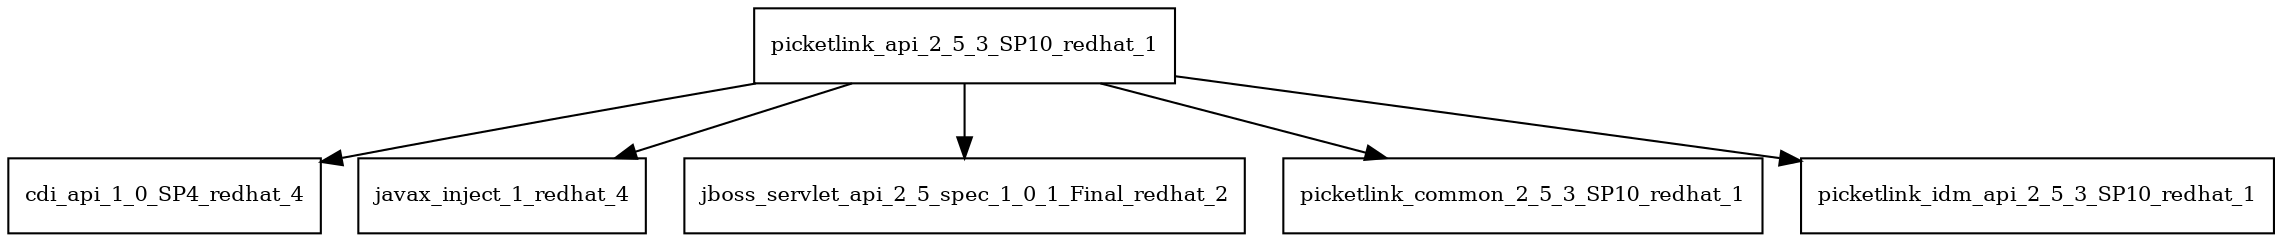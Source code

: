 digraph picketlink_api_2_5_3_SP10_redhat_1_dependencies {
  node [shape = box, fontsize=10.0];
  picketlink_api_2_5_3_SP10_redhat_1 -> cdi_api_1_0_SP4_redhat_4;
  picketlink_api_2_5_3_SP10_redhat_1 -> javax_inject_1_redhat_4;
  picketlink_api_2_5_3_SP10_redhat_1 -> jboss_servlet_api_2_5_spec_1_0_1_Final_redhat_2;
  picketlink_api_2_5_3_SP10_redhat_1 -> picketlink_common_2_5_3_SP10_redhat_1;
  picketlink_api_2_5_3_SP10_redhat_1 -> picketlink_idm_api_2_5_3_SP10_redhat_1;
}
